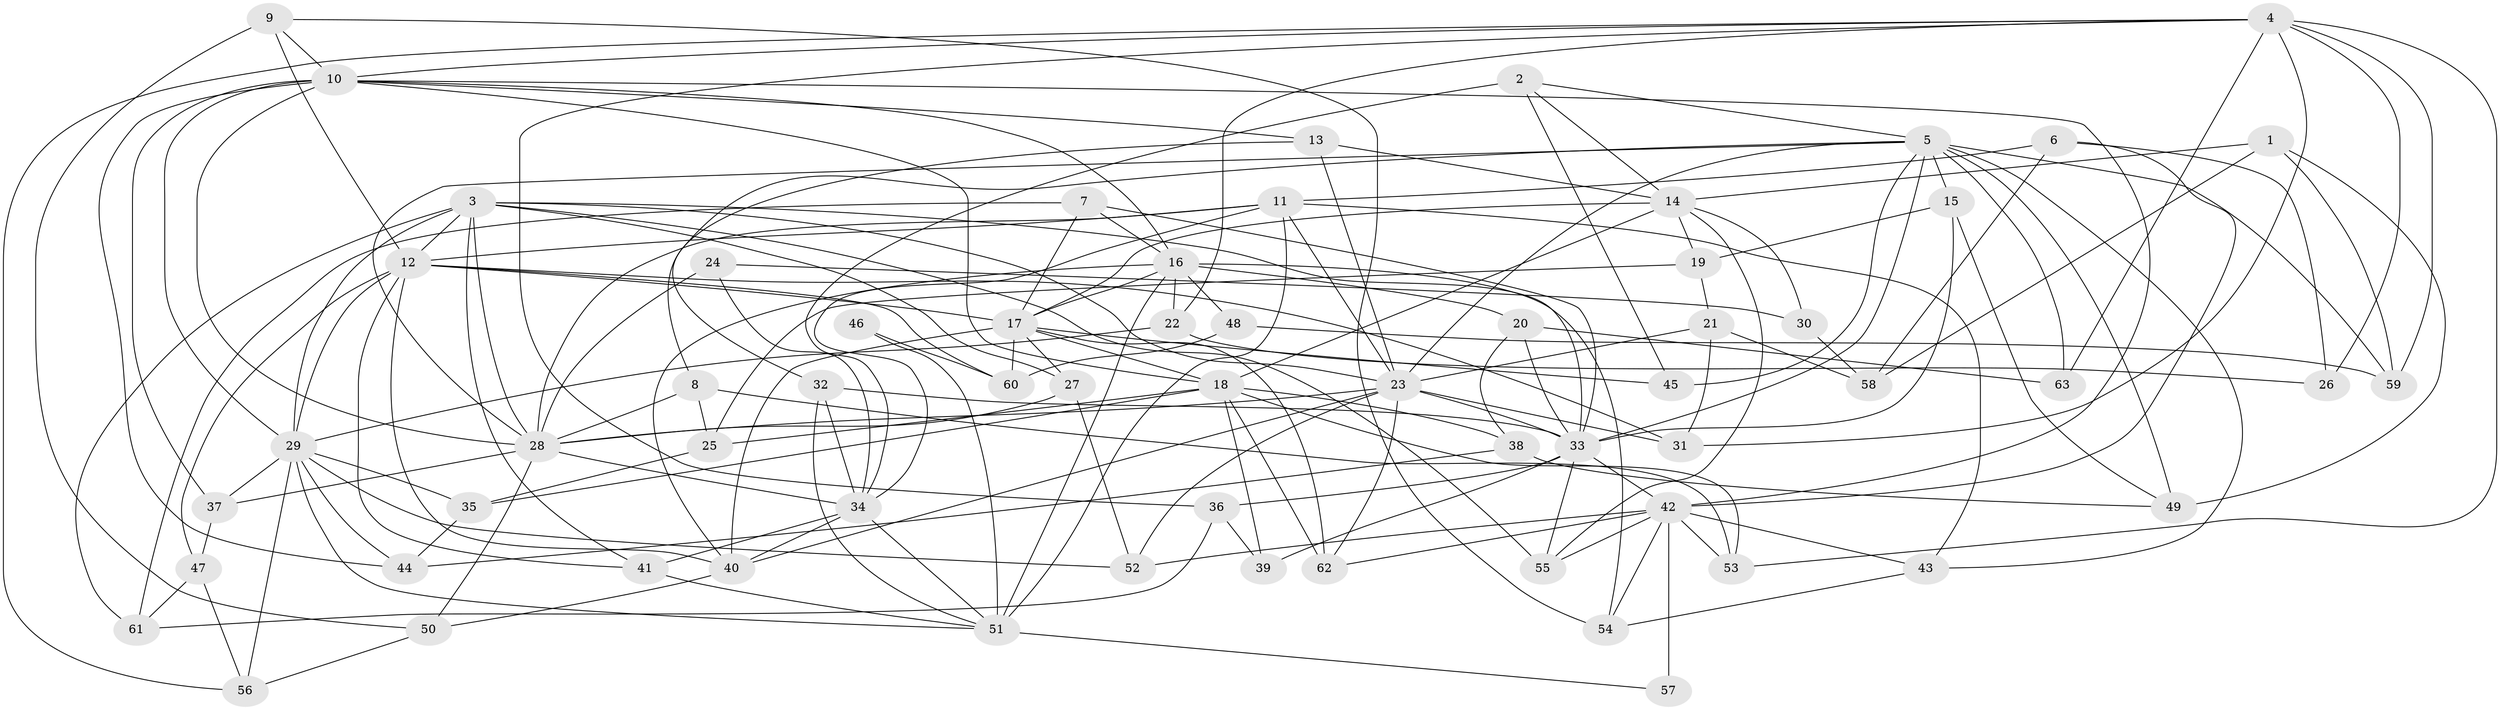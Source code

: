 // original degree distribution, {4: 1.0}
// Generated by graph-tools (version 1.1) at 2025/53/03/04/25 22:53:59]
// undirected, 63 vertices, 168 edges
graph export_dot {
  node [color=gray90,style=filled];
  1;
  2;
  3;
  4;
  5;
  6;
  7;
  8;
  9;
  10;
  11;
  12;
  13;
  14;
  15;
  16;
  17;
  18;
  19;
  20;
  21;
  22;
  23;
  24;
  25;
  26;
  27;
  28;
  29;
  30;
  31;
  32;
  33;
  34;
  35;
  36;
  37;
  38;
  39;
  40;
  41;
  42;
  43;
  44;
  45;
  46;
  47;
  48;
  49;
  50;
  51;
  52;
  53;
  54;
  55;
  56;
  57;
  58;
  59;
  60;
  61;
  62;
  63;
  1 -- 14 [weight=1.0];
  1 -- 49 [weight=1.0];
  1 -- 58 [weight=1.0];
  1 -- 59 [weight=1.0];
  2 -- 5 [weight=1.0];
  2 -- 14 [weight=1.0];
  2 -- 34 [weight=1.0];
  2 -- 45 [weight=1.0];
  3 -- 12 [weight=1.0];
  3 -- 23 [weight=2.0];
  3 -- 27 [weight=1.0];
  3 -- 28 [weight=1.0];
  3 -- 29 [weight=1.0];
  3 -- 33 [weight=1.0];
  3 -- 41 [weight=1.0];
  3 -- 55 [weight=1.0];
  3 -- 61 [weight=1.0];
  4 -- 10 [weight=1.0];
  4 -- 22 [weight=1.0];
  4 -- 26 [weight=2.0];
  4 -- 31 [weight=1.0];
  4 -- 36 [weight=1.0];
  4 -- 53 [weight=1.0];
  4 -- 56 [weight=1.0];
  4 -- 59 [weight=1.0];
  4 -- 63 [weight=1.0];
  5 -- 8 [weight=1.0];
  5 -- 15 [weight=1.0];
  5 -- 23 [weight=1.0];
  5 -- 28 [weight=1.0];
  5 -- 33 [weight=1.0];
  5 -- 43 [weight=1.0];
  5 -- 45 [weight=1.0];
  5 -- 49 [weight=1.0];
  5 -- 59 [weight=1.0];
  5 -- 63 [weight=2.0];
  6 -- 11 [weight=1.0];
  6 -- 26 [weight=1.0];
  6 -- 42 [weight=1.0];
  6 -- 58 [weight=1.0];
  7 -- 16 [weight=1.0];
  7 -- 17 [weight=1.0];
  7 -- 33 [weight=1.0];
  7 -- 61 [weight=1.0];
  8 -- 25 [weight=1.0];
  8 -- 28 [weight=1.0];
  8 -- 53 [weight=1.0];
  9 -- 10 [weight=1.0];
  9 -- 12 [weight=1.0];
  9 -- 50 [weight=1.0];
  9 -- 54 [weight=1.0];
  10 -- 13 [weight=1.0];
  10 -- 16 [weight=1.0];
  10 -- 18 [weight=1.0];
  10 -- 28 [weight=1.0];
  10 -- 29 [weight=1.0];
  10 -- 37 [weight=1.0];
  10 -- 42 [weight=1.0];
  10 -- 44 [weight=1.0];
  11 -- 12 [weight=1.0];
  11 -- 23 [weight=1.0];
  11 -- 28 [weight=1.0];
  11 -- 34 [weight=1.0];
  11 -- 43 [weight=1.0];
  11 -- 51 [weight=2.0];
  12 -- 17 [weight=1.0];
  12 -- 29 [weight=1.0];
  12 -- 31 [weight=1.0];
  12 -- 40 [weight=1.0];
  12 -- 41 [weight=1.0];
  12 -- 47 [weight=1.0];
  12 -- 60 [weight=1.0];
  13 -- 14 [weight=1.0];
  13 -- 23 [weight=1.0];
  13 -- 32 [weight=1.0];
  14 -- 17 [weight=1.0];
  14 -- 18 [weight=2.0];
  14 -- 19 [weight=1.0];
  14 -- 30 [weight=2.0];
  14 -- 55 [weight=1.0];
  15 -- 19 [weight=1.0];
  15 -- 33 [weight=1.0];
  15 -- 49 [weight=1.0];
  16 -- 17 [weight=2.0];
  16 -- 20 [weight=1.0];
  16 -- 22 [weight=1.0];
  16 -- 40 [weight=1.0];
  16 -- 48 [weight=2.0];
  16 -- 51 [weight=2.0];
  16 -- 54 [weight=1.0];
  17 -- 18 [weight=1.0];
  17 -- 27 [weight=1.0];
  17 -- 40 [weight=1.0];
  17 -- 45 [weight=2.0];
  17 -- 60 [weight=1.0];
  17 -- 62 [weight=1.0];
  18 -- 25 [weight=1.0];
  18 -- 35 [weight=1.0];
  18 -- 38 [weight=1.0];
  18 -- 39 [weight=1.0];
  18 -- 53 [weight=1.0];
  18 -- 62 [weight=1.0];
  19 -- 21 [weight=1.0];
  19 -- 25 [weight=1.0];
  20 -- 33 [weight=1.0];
  20 -- 38 [weight=1.0];
  20 -- 63 [weight=1.0];
  21 -- 23 [weight=1.0];
  21 -- 31 [weight=1.0];
  21 -- 58 [weight=1.0];
  22 -- 26 [weight=1.0];
  22 -- 29 [weight=1.0];
  23 -- 28 [weight=1.0];
  23 -- 31 [weight=1.0];
  23 -- 33 [weight=1.0];
  23 -- 40 [weight=1.0];
  23 -- 52 [weight=1.0];
  23 -- 62 [weight=1.0];
  24 -- 28 [weight=1.0];
  24 -- 30 [weight=1.0];
  24 -- 34 [weight=2.0];
  25 -- 35 [weight=1.0];
  27 -- 28 [weight=1.0];
  27 -- 52 [weight=1.0];
  28 -- 34 [weight=2.0];
  28 -- 37 [weight=1.0];
  28 -- 50 [weight=1.0];
  29 -- 35 [weight=1.0];
  29 -- 37 [weight=1.0];
  29 -- 44 [weight=1.0];
  29 -- 51 [weight=1.0];
  29 -- 52 [weight=1.0];
  29 -- 56 [weight=1.0];
  30 -- 58 [weight=1.0];
  32 -- 33 [weight=1.0];
  32 -- 34 [weight=1.0];
  32 -- 51 [weight=1.0];
  33 -- 36 [weight=1.0];
  33 -- 39 [weight=2.0];
  33 -- 42 [weight=1.0];
  33 -- 55 [weight=1.0];
  34 -- 40 [weight=1.0];
  34 -- 41 [weight=1.0];
  34 -- 51 [weight=1.0];
  35 -- 44 [weight=1.0];
  36 -- 39 [weight=1.0];
  36 -- 61 [weight=1.0];
  37 -- 47 [weight=1.0];
  38 -- 44 [weight=1.0];
  38 -- 49 [weight=1.0];
  40 -- 50 [weight=1.0];
  41 -- 51 [weight=1.0];
  42 -- 43 [weight=1.0];
  42 -- 52 [weight=1.0];
  42 -- 53 [weight=1.0];
  42 -- 54 [weight=1.0];
  42 -- 55 [weight=1.0];
  42 -- 57 [weight=3.0];
  42 -- 62 [weight=1.0];
  43 -- 54 [weight=1.0];
  46 -- 51 [weight=3.0];
  46 -- 60 [weight=1.0];
  47 -- 56 [weight=1.0];
  47 -- 61 [weight=1.0];
  48 -- 59 [weight=1.0];
  48 -- 60 [weight=1.0];
  50 -- 56 [weight=1.0];
  51 -- 57 [weight=1.0];
}
